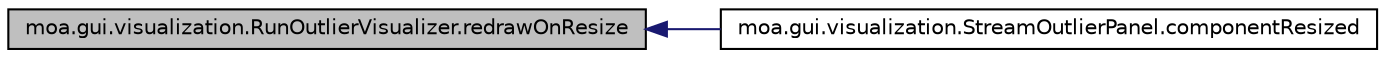 digraph G
{
  edge [fontname="Helvetica",fontsize="10",labelfontname="Helvetica",labelfontsize="10"];
  node [fontname="Helvetica",fontsize="10",shape=record];
  rankdir=LR;
  Node1 [label="moa.gui.visualization.RunOutlierVisualizer.redrawOnResize",height=0.2,width=0.4,color="black", fillcolor="grey75", style="filled" fontcolor="black"];
  Node1 -> Node2 [dir=back,color="midnightblue",fontsize="10",style="solid",fontname="Helvetica"];
  Node2 [label="moa.gui.visualization.StreamOutlierPanel.componentResized",height=0.2,width=0.4,color="black", fillcolor="white", style="filled",URL="$classmoa_1_1gui_1_1visualization_1_1StreamOutlierPanel.html#a6e4ccbc61d24e267ce39159a7ece3dee"];
}
